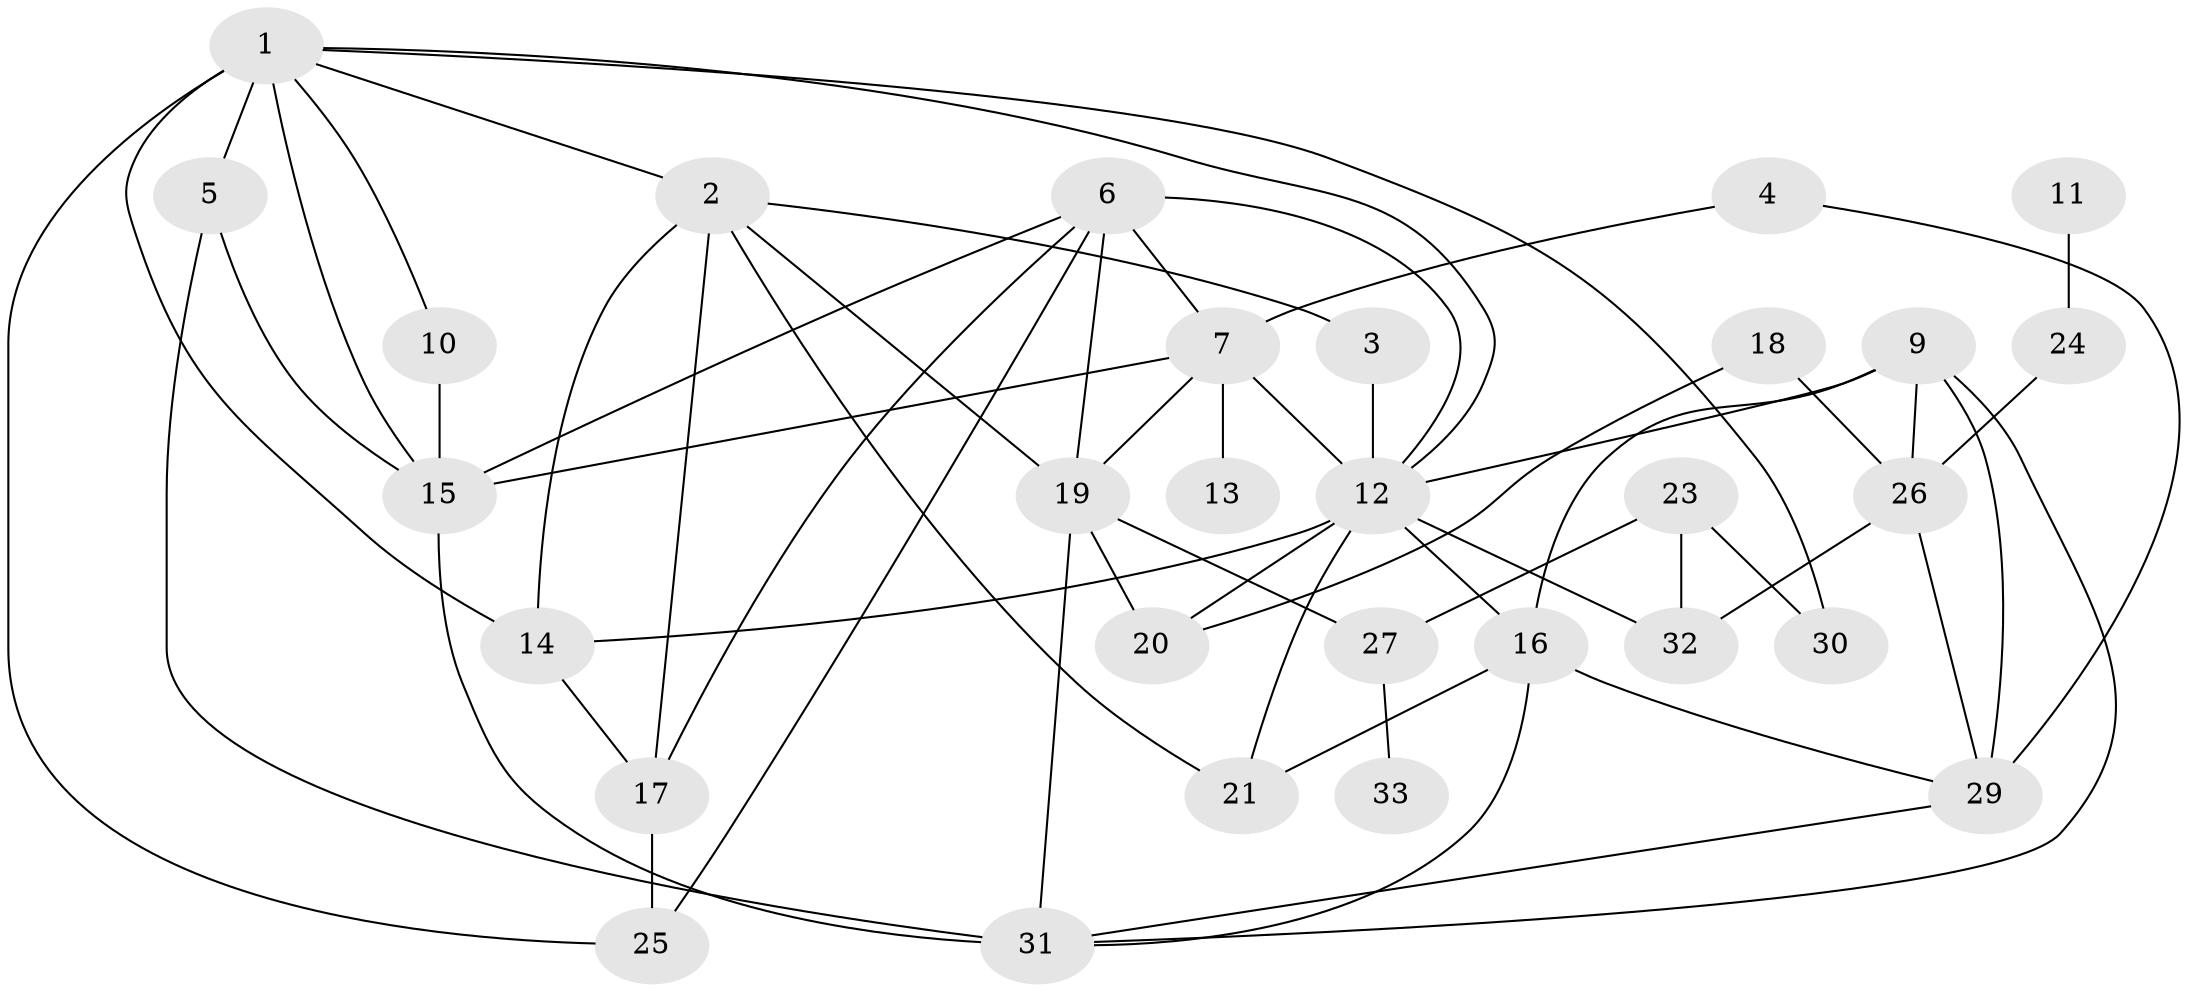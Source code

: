 // original degree distribution, {3: 0.3230769230769231, 4: 0.2, 2: 0.24615384615384617, 0: 0.046153846153846156, 1: 0.06153846153846154, 5: 0.1076923076923077, 8: 0.015384615384615385}
// Generated by graph-tools (version 1.1) at 2025/33/03/09/25 02:33:26]
// undirected, 30 vertices, 59 edges
graph export_dot {
graph [start="1"]
  node [color=gray90,style=filled];
  1;
  2;
  3;
  4;
  5;
  6;
  7;
  9;
  10;
  11;
  12;
  13;
  14;
  15;
  16;
  17;
  18;
  19;
  20;
  21;
  23;
  24;
  25;
  26;
  27;
  29;
  30;
  31;
  32;
  33;
  1 -- 2 [weight=1.0];
  1 -- 5 [weight=3.0];
  1 -- 10 [weight=1.0];
  1 -- 12 [weight=1.0];
  1 -- 14 [weight=1.0];
  1 -- 15 [weight=1.0];
  1 -- 25 [weight=1.0];
  1 -- 30 [weight=1.0];
  2 -- 3 [weight=1.0];
  2 -- 14 [weight=1.0];
  2 -- 17 [weight=1.0];
  2 -- 19 [weight=1.0];
  2 -- 21 [weight=1.0];
  3 -- 12 [weight=1.0];
  4 -- 7 [weight=2.0];
  4 -- 29 [weight=1.0];
  5 -- 15 [weight=1.0];
  5 -- 31 [weight=1.0];
  6 -- 7 [weight=1.0];
  6 -- 12 [weight=1.0];
  6 -- 15 [weight=1.0];
  6 -- 17 [weight=1.0];
  6 -- 19 [weight=2.0];
  6 -- 25 [weight=1.0];
  7 -- 12 [weight=1.0];
  7 -- 13 [weight=1.0];
  7 -- 15 [weight=1.0];
  7 -- 19 [weight=1.0];
  9 -- 12 [weight=1.0];
  9 -- 16 [weight=1.0];
  9 -- 26 [weight=1.0];
  9 -- 29 [weight=2.0];
  9 -- 31 [weight=1.0];
  10 -- 15 [weight=2.0];
  11 -- 24 [weight=1.0];
  12 -- 14 [weight=1.0];
  12 -- 16 [weight=1.0];
  12 -- 20 [weight=1.0];
  12 -- 21 [weight=1.0];
  12 -- 32 [weight=1.0];
  14 -- 17 [weight=1.0];
  15 -- 31 [weight=1.0];
  16 -- 21 [weight=1.0];
  16 -- 29 [weight=1.0];
  16 -- 31 [weight=1.0];
  17 -- 25 [weight=1.0];
  18 -- 20 [weight=1.0];
  18 -- 26 [weight=1.0];
  19 -- 20 [weight=1.0];
  19 -- 27 [weight=1.0];
  19 -- 31 [weight=2.0];
  23 -- 27 [weight=1.0];
  23 -- 30 [weight=1.0];
  23 -- 32 [weight=1.0];
  24 -- 26 [weight=1.0];
  26 -- 29 [weight=1.0];
  26 -- 32 [weight=1.0];
  27 -- 33 [weight=1.0];
  29 -- 31 [weight=1.0];
}
